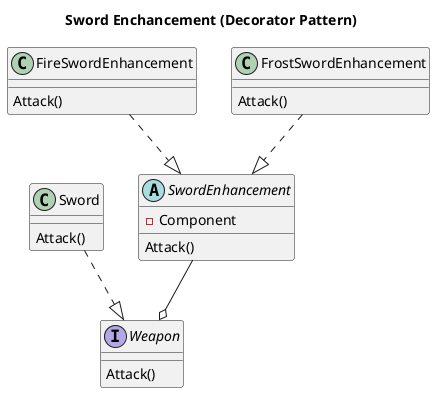 @startuml
title Sword Enchancement (Decorator Pattern)

interface Weapon{
Attack()
}

class Sword {
Attack()
}

abstract SwordEnhancement{
-Component
Attack()
}
class FireSwordEnhancement {
Attack()
}

class FrostSwordEnhancement {
Attack()
}

Sword ..|> Weapon
FireSwordEnhancement ..|> SwordEnhancement
SwordEnhancement --o Weapon
FrostSwordEnhancement ..|> SwordEnhancement
@enduml